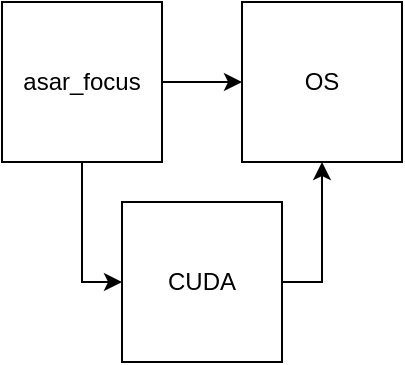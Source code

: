 <mxfile version="22.1.16" type="github">
  <diagram name="Page-1" id="s8racsaNOKtdu6uC_iaP">
    <mxGraphModel dx="2074" dy="1154" grid="1" gridSize="10" guides="1" tooltips="1" connect="1" arrows="1" fold="1" page="1" pageScale="1" pageWidth="850" pageHeight="1100" math="0" shadow="0">
      <root>
        <mxCell id="0" />
        <mxCell id="1" parent="0" />
        <mxCell id="J5LGavx4zM9nopEYlz9q-4" style="edgeStyle=orthogonalEdgeStyle;rounded=0;orthogonalLoop=1;jettySize=auto;html=1;entryX=0;entryY=0.5;entryDx=0;entryDy=0;" edge="1" parent="1" source="J5LGavx4zM9nopEYlz9q-1" target="J5LGavx4zM9nopEYlz9q-3">
          <mxGeometry relative="1" as="geometry" />
        </mxCell>
        <mxCell id="J5LGavx4zM9nopEYlz9q-6" value="" style="edgeStyle=orthogonalEdgeStyle;rounded=0;orthogonalLoop=1;jettySize=auto;html=1;" edge="1" parent="1" source="J5LGavx4zM9nopEYlz9q-1" target="J5LGavx4zM9nopEYlz9q-2">
          <mxGeometry relative="1" as="geometry" />
        </mxCell>
        <mxCell id="J5LGavx4zM9nopEYlz9q-1" value="asar_focus" style="whiteSpace=wrap;html=1;aspect=fixed;" vertex="1" parent="1">
          <mxGeometry x="160" y="300" width="80" height="80" as="geometry" />
        </mxCell>
        <mxCell id="J5LGavx4zM9nopEYlz9q-2" value="OS" style="whiteSpace=wrap;html=1;aspect=fixed;" vertex="1" parent="1">
          <mxGeometry x="280" y="300" width="80" height="80" as="geometry" />
        </mxCell>
        <mxCell id="J5LGavx4zM9nopEYlz9q-8" style="edgeStyle=orthogonalEdgeStyle;rounded=0;orthogonalLoop=1;jettySize=auto;html=1;exitX=1;exitY=0.5;exitDx=0;exitDy=0;" edge="1" parent="1" source="J5LGavx4zM9nopEYlz9q-3" target="J5LGavx4zM9nopEYlz9q-2">
          <mxGeometry relative="1" as="geometry" />
        </mxCell>
        <mxCell id="J5LGavx4zM9nopEYlz9q-3" value="CUDA" style="whiteSpace=wrap;html=1;aspect=fixed;" vertex="1" parent="1">
          <mxGeometry x="220" y="400" width="80" height="80" as="geometry" />
        </mxCell>
      </root>
    </mxGraphModel>
  </diagram>
</mxfile>
